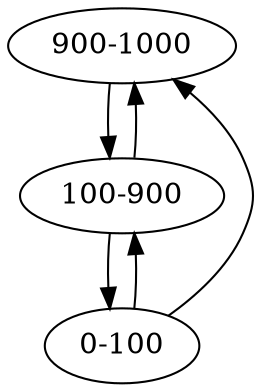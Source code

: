 strict digraph G {
"900-1000" [ids="['G1.1', 'G2.1']", strand_density="['1.000', '0.000', '1.000']"];
"0-100" [ids="['G1.1', 'G2.1']", strand_density="['1.000', '0.000', '1.000']"];
"100-900" [ids="['G2.1']", strand_density="['0.000', '0.000', '1.000']"];
"900-1000" -> "100-900"  [ids="['G2.1']"];
"0-100" -> "900-1000"  [ids="['G1.1']"];
"0-100" -> "100-900"  [ids="['G2.1']"];
"100-900" -> "900-1000"  [ids="['G2.1']"];
"100-900" -> "0-100"  [ids="['G2.1']"];
}
